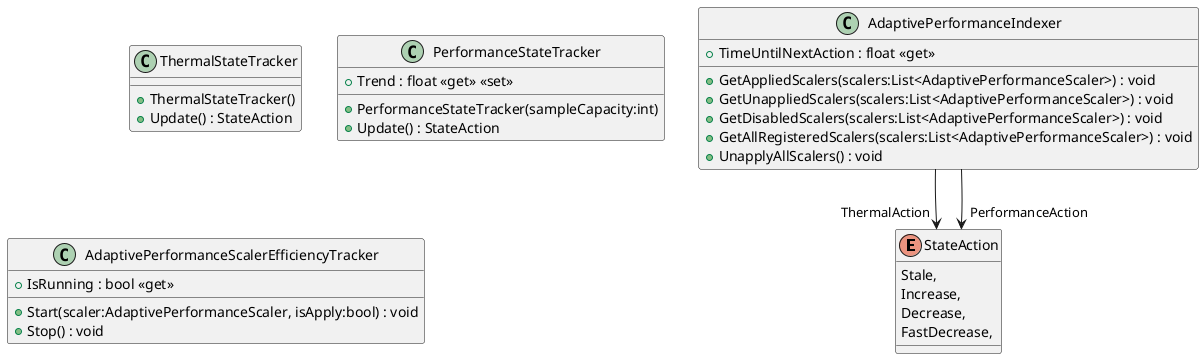 @startuml
enum StateAction {
    Stale,
    Increase,
    Decrease,
    FastDecrease,
}
class ThermalStateTracker {
    + ThermalStateTracker()
    + Update() : StateAction
}
class PerformanceStateTracker {
    + Trend : float <<get>> <<set>>
    + PerformanceStateTracker(sampleCapacity:int)
    + Update() : StateAction
}
class AdaptivePerformanceScalerEfficiencyTracker {
    + IsRunning : bool <<get>>
    + Start(scaler:AdaptivePerformanceScaler, isApply:bool) : void
    + Stop() : void
}
class AdaptivePerformanceIndexer {
    + TimeUntilNextAction : float <<get>>
    + GetAppliedScalers(scalers:List<AdaptivePerformanceScaler>) : void
    + GetUnappliedScalers(scalers:List<AdaptivePerformanceScaler>) : void
    + GetDisabledScalers(scalers:List<AdaptivePerformanceScaler>) : void
    + GetAllRegisteredScalers(scalers:List<AdaptivePerformanceScaler>) : void
    + UnapplyAllScalers() : void
}
AdaptivePerformanceIndexer --> "ThermalAction" StateAction
AdaptivePerformanceIndexer --> "PerformanceAction" StateAction
@enduml
